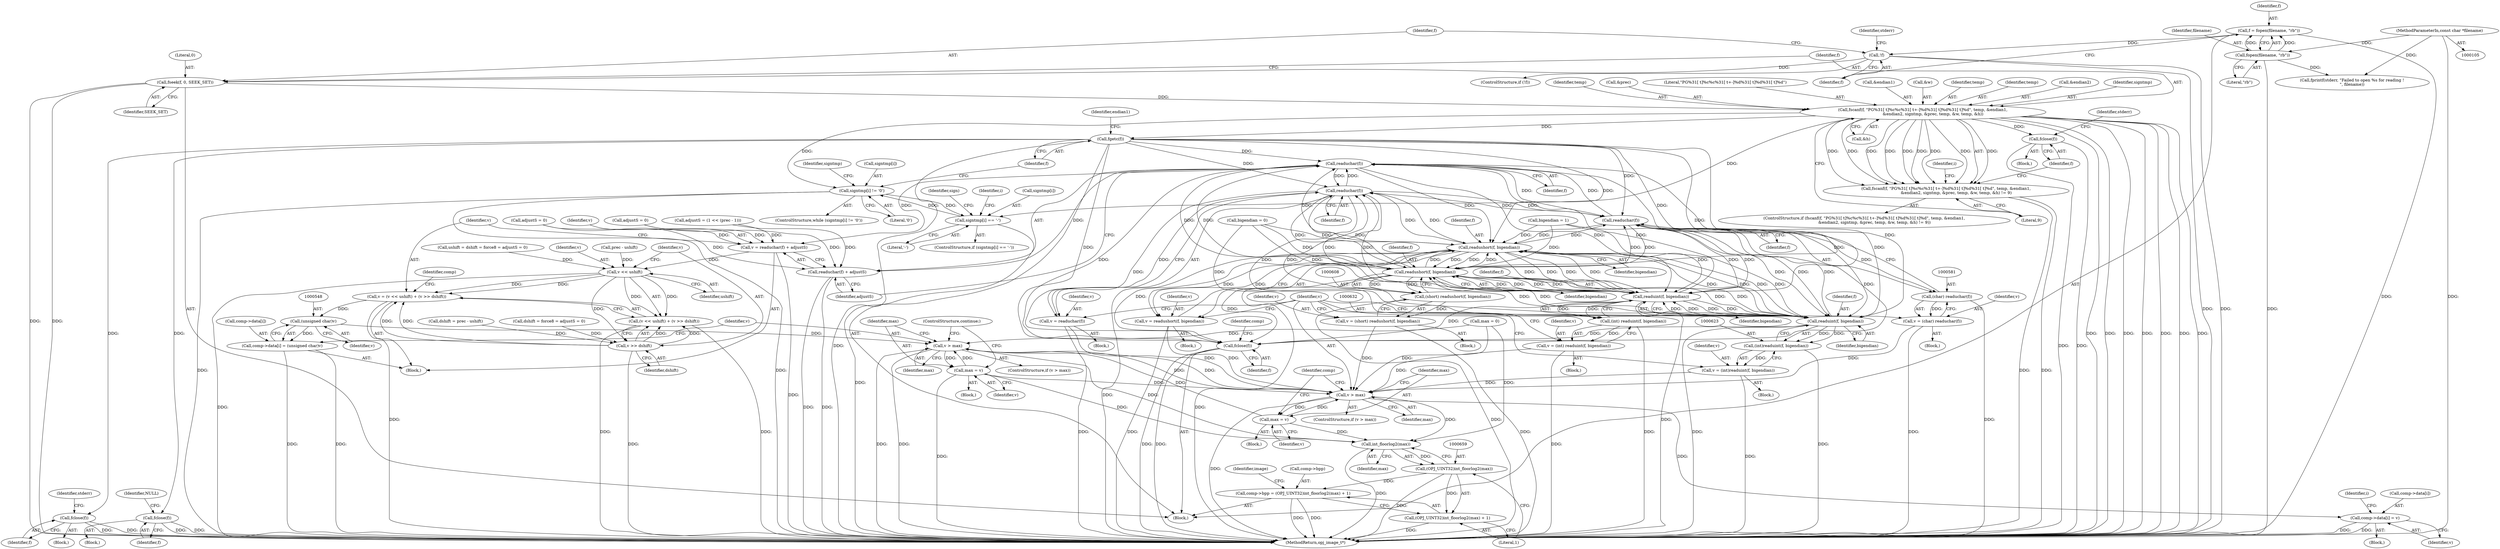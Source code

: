 digraph "0_openjpeg_e5285319229a5d77bf316bb0d3a6cbd3cb8666d9@API" {
"1000175" [label="(Call,fscanf(f, \"PG%31[ \t]%c%c%31[ \t+-]%d%31[ \t]%d%31[ \t]%d\", temp, &endian1,\n                &endian2, signtmp, &prec, temp, &w, temp, &h))"];
"1000169" [label="(Call,fseek(f, 0, SEEK_SET))"];
"1000160" [label="(Call,!f)"];
"1000154" [label="(Call,f = fopen(filename, \"rb\"))"];
"1000156" [label="(Call,fopen(filename, \"rb\"))"];
"1000106" [label="(MethodParameterIn,const char *filename)"];
"1000174" [label="(Call,fscanf(f, \"PG%31[ \t]%c%c%31[ \t+-]%d%31[ \t]%d%31[ \t]%d\", temp, &endian1,\n                &endian2, signtmp, &prec, temp, &w, temp, &h) != 9)"];
"1000194" [label="(Call,fclose(f))"];
"1000208" [label="(Call,signtmp[i] != '\0')"];
"1000215" [label="(Call,signtmp[i] == '-')"];
"1000226" [label="(Call,fgetc(f))"];
"1000255" [label="(Call,fclose(f))"];
"1000470" [label="(Call,fclose(f))"];
"1000529" [label="(Call,readuchar(f))"];
"1000526" [label="(Call,v = readuchar(f) + adjustS)"];
"1000535" [label="(Call,v << ushift)"];
"1000532" [label="(Call,v = (v << ushift) + (v >> dshift))"];
"1000547" [label="(Call,(unsigned char)v)"];
"1000541" [label="(Call,comp->data[i] = (unsigned char)v)"];
"1000551" [label="(Call,v > max)"];
"1000555" [label="(Call,max = v)"];
"1000637" [label="(Call,v > max)"];
"1000641" [label="(Call,max = v)"];
"1000660" [label="(Call,int_floorlog2(max))"];
"1000658" [label="(Call,(OPJ_UINT32)int_floorlog2(max))"];
"1000653" [label="(Call,comp->bpp = (OPJ_UINT32)int_floorlog2(max) + 1)"];
"1000657" [label="(Call,(OPJ_UINT32)int_floorlog2(max) + 1)"];
"1000644" [label="(Call,comp->data[i] = v)"];
"1000534" [label="(Call,(v << ushift) + (v >> dshift))"];
"1000538" [label="(Call,v >> dshift)"];
"1000528" [label="(Call,readuchar(f) + adjustS)"];
"1000574" [label="(Call,readuchar(f))"];
"1000572" [label="(Call,v = readuchar(f))"];
"1000582" [label="(Call,readuchar(f))"];
"1000580" [label="(Call,(char) readuchar(f))"];
"1000578" [label="(Call,v = (char) readuchar(f))"];
"1000600" [label="(Call,readushort(f, bigendian))"];
"1000598" [label="(Call,v = readushort(f, bigendian))"];
"1000609" [label="(Call,readushort(f, bigendian))"];
"1000607" [label="(Call,(short) readushort(f, bigendian))"];
"1000605" [label="(Call,v = (short) readushort(f, bigendian))"];
"1000624" [label="(Call,readuint(f, bigendian))"];
"1000622" [label="(Call,(int)readuint(f, bigendian))"];
"1000620" [label="(Call,v = (int)readuint(f, bigendian))"];
"1000633" [label="(Call,readuint(f, bigendian))"];
"1000631" [label="(Call,(int) readuint(f, bigendian))"];
"1000629" [label="(Call,v = (int) readuint(f, bigendian))"];
"1000651" [label="(Call,fclose(f))"];
"1000556" [label="(Identifier,max)"];
"1000635" [label="(Identifier,bigendian)"];
"1000386" [label="(Call,prec - ushift)"];
"1000526" [label="(Call,v = readuchar(f) + adjustS)"];
"1000422" [label="(Call,adjustS = 0)"];
"1000555" [label="(Call,max = v)"];
"1000621" [label="(Identifier,v)"];
"1000173" [label="(ControlStructure,if (fscanf(f, \"PG%31[ \t]%c%c%31[ \t+-]%d%31[ \t]%d%31[ \t]%d\", temp, &endian1,\n                &endian2, signtmp, &prec, temp, &w, temp, &h) != 9))"];
"1000633" [label="(Call,readuint(f, bigendian))"];
"1000177" [label="(Literal,\"PG%31[ \t]%c%c%31[ \t+-]%d%31[ \t]%d%31[ \t]%d\")"];
"1000607" [label="(Call,(short) readushort(f, bigendian))"];
"1000254" [label="(Block,)"];
"1000527" [label="(Identifier,v)"];
"1000575" [label="(Identifier,f)"];
"1000647" [label="(Identifier,comp)"];
"1000642" [label="(Identifier,max)"];
"1000256" [label="(Identifier,f)"];
"1000580" [label="(Call,(char) readuchar(f))"];
"1000662" [label="(Literal,1)"];
"1000624" [label="(Call,readuint(f, bigendian))"];
"1000231" [label="(Identifier,endian1)"];
"1000534" [label="(Call,(v << ushift) + (v >> dshift))"];
"1000628" [label="(Block,)"];
"1000171" [label="(Literal,0)"];
"1000599" [label="(Identifier,v)"];
"1000175" [label="(Call,fscanf(f, \"PG%31[ \t]%c%c%31[ \t+-]%d%31[ \t]%d%31[ \t]%d\", temp, &endian1,\n                &endian2, signtmp, &prec, temp, &w, temp, &h))"];
"1000611" [label="(Identifier,bigendian)"];
"1000620" [label="(Call,v = (int)readuint(f, bigendian))"];
"1000184" [label="(Call,&prec)"];
"1000192" [label="(Literal,9)"];
"1000643" [label="(Identifier,v)"];
"1000255" [label="(Call,fclose(f))"];
"1000652" [label="(Identifier,f)"];
"1000470" [label="(Call,fclose(f))"];
"1000605" [label="(Call,v = (short) readushort(f, bigendian))"];
"1000528" [label="(Call,readuchar(f) + adjustS)"];
"1000174" [label="(Call,fscanf(f, \"PG%31[ \t]%c%c%31[ \t+-]%d%31[ \t]%d%31[ \t]%d\", temp, &endian1,\n                &endian2, signtmp, &prec, temp, &w, temp, &h) != 9)"];
"1000631" [label="(Call,(int) readuint(f, bigendian))"];
"1000660" [label="(Call,int_floorlog2(max))"];
"1000541" [label="(Call,comp->data[i] = (unsigned char)v)"];
"1000639" [label="(Identifier,max)"];
"1000159" [label="(ControlStructure,if (!f))"];
"1000194" [label="(Call,fclose(f))"];
"1000384" [label="(Call,dshift = prec - ushift)"];
"1000629" [label="(Call,v = (int) readuint(f, bigendian))"];
"1000208" [label="(Call,signtmp[i] != '\0')"];
"1000557" [label="(Identifier,v)"];
"1000536" [label="(Identifier,v)"];
"1000535" [label="(Call,v << ushift)"];
"1000214" [label="(ControlStructure,if (signtmp[i] == '-'))"];
"1000164" [label="(Identifier,stderr)"];
"1000193" [label="(Block,)"];
"1000151" [label="(Call,max = 0)"];
"1000172" [label="(Identifier,SEEK_SET)"];
"1000190" [label="(Call,&h)"];
"1000156" [label="(Call,fopen(filename, \"rb\"))"];
"1000544" [label="(Identifier,comp)"];
"1000170" [label="(Identifier,f)"];
"1000217" [label="(Identifier,signtmp)"];
"1000155" [label="(Identifier,f)"];
"1000469" [label="(Block,)"];
"1000540" [label="(Identifier,dshift)"];
"1000176" [label="(Identifier,f)"];
"1000531" [label="(Identifier,adjustS)"];
"1000158" [label="(Literal,\"rb\")"];
"1000202" [label="(Identifier,i)"];
"1000418" [label="(Call,dshift = force8 = adjustS = 0)"];
"1000574" [label="(Call,readuchar(f))"];
"1000250" [label="(Call,bigendian = 0)"];
"1000582" [label="(Call,readuchar(f))"];
"1000655" [label="(Identifier,comp)"];
"1000179" [label="(Call,&endian1)"];
"1000521" [label="(Block,)"];
"1000653" [label="(Call,comp->bpp = (OPJ_UINT32)int_floorlog2(max) + 1)"];
"1000539" [label="(Identifier,v)"];
"1000553" [label="(Identifier,max)"];
"1000604" [label="(Block,)"];
"1000207" [label="(ControlStructure,while (signtmp[i] != '\0'))"];
"1000195" [label="(Identifier,f)"];
"1000665" [label="(MethodReturn,opj_image_t*)"];
"1000551" [label="(Call,v > max)"];
"1000610" [label="(Identifier,f)"];
"1000600" [label="(Call,readushort(f, bigendian))"];
"1000258" [label="(Identifier,stderr)"];
"1000533" [label="(Identifier,v)"];
"1000554" [label="(Block,)"];
"1000226" [label="(Call,fgetc(f))"];
"1000532" [label="(Call,v = (v << ushift) + (v >> dshift))"];
"1000222" [label="(Identifier,sign)"];
"1000225" [label="(Identifier,i)"];
"1000619" [label="(Block,)"];
"1000187" [label="(Call,&w)"];
"1000538" [label="(Call,v >> dshift)"];
"1000630" [label="(Identifier,v)"];
"1000403" [label="(Call,adjustS = 0)"];
"1000637" [label="(Call,v > max)"];
"1000641" [label="(Call,max = v)"];
"1000550" [label="(ControlStructure,if (v > max))"];
"1000160" [label="(Call,!f)"];
"1000598" [label="(Call,v = readushort(f, bigendian))"];
"1000189" [label="(Identifier,temp)"];
"1000634" [label="(Identifier,f)"];
"1000106" [label="(MethodParameterIn,const char *filename)"];
"1000169" [label="(Call,fseek(f, 0, SEEK_SET))"];
"1000161" [label="(Identifier,f)"];
"1000609" [label="(Call,readushort(f, bigendian))"];
"1000640" [label="(Block,)"];
"1000626" [label="(Identifier,bigendian)"];
"1000597" [label="(Block,)"];
"1000552" [label="(Identifier,v)"];
"1000154" [label="(Call,f = fopen(filename, \"rb\"))"];
"1000577" [label="(Block,)"];
"1000645" [label="(Call,comp->data[i])"];
"1000651" [label="(Call,fclose(f))"];
"1000186" [label="(Identifier,temp)"];
"1000542" [label="(Call,comp->data[i])"];
"1000547" [label="(Call,(unsigned char)v)"];
"1000602" [label="(Identifier,bigendian)"];
"1000549" [label="(Identifier,v)"];
"1000579" [label="(Identifier,v)"];
"1000163" [label="(Call,fprintf(stderr, \"Failed to open %s for reading !\n\", filename))"];
"1000558" [label="(ControlStructure,continue;)"];
"1000216" [label="(Call,signtmp[i])"];
"1000237" [label="(Call,bigendian = 1)"];
"1000622" [label="(Call,(int)readuint(f, bigendian))"];
"1000209" [label="(Call,signtmp[i])"];
"1000212" [label="(Literal,'\0')"];
"1000530" [label="(Identifier,f)"];
"1000572" [label="(Call,v = readuchar(f))"];
"1000197" [label="(Identifier,stderr)"];
"1000661" [label="(Identifier,max)"];
"1000215" [label="(Call,signtmp[i] == '-')"];
"1000537" [label="(Identifier,ushift)"];
"1000473" [label="(Identifier,NULL)"];
"1000520" [label="(Identifier,i)"];
"1000601" [label="(Identifier,f)"];
"1000181" [label="(Call,&endian2)"];
"1000571" [label="(Block,)"];
"1000658" [label="(Call,(OPJ_UINT32)int_floorlog2(max))"];
"1000650" [label="(Identifier,v)"];
"1000625" [label="(Identifier,f)"];
"1000638" [label="(Identifier,v)"];
"1000219" [label="(Literal,'-')"];
"1000183" [label="(Identifier,signtmp)"];
"1000394" [label="(Call,adjustS = (1 << (prec - 1)))"];
"1000636" [label="(ControlStructure,if (v > max))"];
"1000227" [label="(Identifier,f)"];
"1000654" [label="(Call,comp->bpp)"];
"1000578" [label="(Call,v = (char) readuchar(f))"];
"1000416" [label="(Call,ushift = dshift = force8 = adjustS = 0)"];
"1000573" [label="(Identifier,v)"];
"1000606" [label="(Identifier,v)"];
"1000529" [label="(Call,readuchar(f))"];
"1000644" [label="(Call,comp->data[i] = v)"];
"1000471" [label="(Identifier,f)"];
"1000178" [label="(Identifier,temp)"];
"1000108" [label="(Block,)"];
"1000583" [label="(Identifier,f)"];
"1000525" [label="(Block,)"];
"1000157" [label="(Identifier,filename)"];
"1000664" [label="(Identifier,image)"];
"1000657" [label="(Call,(OPJ_UINT32)int_floorlog2(max) + 1)"];
"1000175" -> "1000174"  [label="AST: "];
"1000175" -> "1000190"  [label="CFG: "];
"1000176" -> "1000175"  [label="AST: "];
"1000177" -> "1000175"  [label="AST: "];
"1000178" -> "1000175"  [label="AST: "];
"1000179" -> "1000175"  [label="AST: "];
"1000181" -> "1000175"  [label="AST: "];
"1000183" -> "1000175"  [label="AST: "];
"1000184" -> "1000175"  [label="AST: "];
"1000186" -> "1000175"  [label="AST: "];
"1000187" -> "1000175"  [label="AST: "];
"1000189" -> "1000175"  [label="AST: "];
"1000190" -> "1000175"  [label="AST: "];
"1000192" -> "1000175"  [label="CFG: "];
"1000175" -> "1000665"  [label="DDG: "];
"1000175" -> "1000665"  [label="DDG: "];
"1000175" -> "1000665"  [label="DDG: "];
"1000175" -> "1000665"  [label="DDG: "];
"1000175" -> "1000665"  [label="DDG: "];
"1000175" -> "1000665"  [label="DDG: "];
"1000175" -> "1000665"  [label="DDG: "];
"1000175" -> "1000174"  [label="DDG: "];
"1000175" -> "1000174"  [label="DDG: "];
"1000175" -> "1000174"  [label="DDG: "];
"1000175" -> "1000174"  [label="DDG: "];
"1000175" -> "1000174"  [label="DDG: "];
"1000175" -> "1000174"  [label="DDG: "];
"1000175" -> "1000174"  [label="DDG: "];
"1000175" -> "1000174"  [label="DDG: "];
"1000175" -> "1000174"  [label="DDG: "];
"1000169" -> "1000175"  [label="DDG: "];
"1000175" -> "1000194"  [label="DDG: "];
"1000175" -> "1000208"  [label="DDG: "];
"1000175" -> "1000215"  [label="DDG: "];
"1000175" -> "1000226"  [label="DDG: "];
"1000169" -> "1000108"  [label="AST: "];
"1000169" -> "1000172"  [label="CFG: "];
"1000170" -> "1000169"  [label="AST: "];
"1000171" -> "1000169"  [label="AST: "];
"1000172" -> "1000169"  [label="AST: "];
"1000176" -> "1000169"  [label="CFG: "];
"1000169" -> "1000665"  [label="DDG: "];
"1000169" -> "1000665"  [label="DDG: "];
"1000160" -> "1000169"  [label="DDG: "];
"1000160" -> "1000159"  [label="AST: "];
"1000160" -> "1000161"  [label="CFG: "];
"1000161" -> "1000160"  [label="AST: "];
"1000164" -> "1000160"  [label="CFG: "];
"1000170" -> "1000160"  [label="CFG: "];
"1000160" -> "1000665"  [label="DDG: "];
"1000160" -> "1000665"  [label="DDG: "];
"1000154" -> "1000160"  [label="DDG: "];
"1000154" -> "1000108"  [label="AST: "];
"1000154" -> "1000156"  [label="CFG: "];
"1000155" -> "1000154"  [label="AST: "];
"1000156" -> "1000154"  [label="AST: "];
"1000161" -> "1000154"  [label="CFG: "];
"1000154" -> "1000665"  [label="DDG: "];
"1000156" -> "1000154"  [label="DDG: "];
"1000156" -> "1000154"  [label="DDG: "];
"1000156" -> "1000158"  [label="CFG: "];
"1000157" -> "1000156"  [label="AST: "];
"1000158" -> "1000156"  [label="AST: "];
"1000156" -> "1000665"  [label="DDG: "];
"1000106" -> "1000156"  [label="DDG: "];
"1000156" -> "1000163"  [label="DDG: "];
"1000106" -> "1000105"  [label="AST: "];
"1000106" -> "1000665"  [label="DDG: "];
"1000106" -> "1000163"  [label="DDG: "];
"1000174" -> "1000173"  [label="AST: "];
"1000174" -> "1000192"  [label="CFG: "];
"1000192" -> "1000174"  [label="AST: "];
"1000195" -> "1000174"  [label="CFG: "];
"1000202" -> "1000174"  [label="CFG: "];
"1000174" -> "1000665"  [label="DDG: "];
"1000174" -> "1000665"  [label="DDG: "];
"1000194" -> "1000193"  [label="AST: "];
"1000194" -> "1000195"  [label="CFG: "];
"1000195" -> "1000194"  [label="AST: "];
"1000197" -> "1000194"  [label="CFG: "];
"1000194" -> "1000665"  [label="DDG: "];
"1000194" -> "1000665"  [label="DDG: "];
"1000208" -> "1000207"  [label="AST: "];
"1000208" -> "1000212"  [label="CFG: "];
"1000209" -> "1000208"  [label="AST: "];
"1000212" -> "1000208"  [label="AST: "];
"1000217" -> "1000208"  [label="CFG: "];
"1000227" -> "1000208"  [label="CFG: "];
"1000208" -> "1000665"  [label="DDG: "];
"1000208" -> "1000665"  [label="DDG: "];
"1000215" -> "1000208"  [label="DDG: "];
"1000208" -> "1000215"  [label="DDG: "];
"1000215" -> "1000214"  [label="AST: "];
"1000215" -> "1000219"  [label="CFG: "];
"1000216" -> "1000215"  [label="AST: "];
"1000219" -> "1000215"  [label="AST: "];
"1000222" -> "1000215"  [label="CFG: "];
"1000225" -> "1000215"  [label="CFG: "];
"1000215" -> "1000665"  [label="DDG: "];
"1000226" -> "1000108"  [label="AST: "];
"1000226" -> "1000227"  [label="CFG: "];
"1000227" -> "1000226"  [label="AST: "];
"1000231" -> "1000226"  [label="CFG: "];
"1000226" -> "1000665"  [label="DDG: "];
"1000226" -> "1000255"  [label="DDG: "];
"1000226" -> "1000470"  [label="DDG: "];
"1000226" -> "1000529"  [label="DDG: "];
"1000226" -> "1000574"  [label="DDG: "];
"1000226" -> "1000582"  [label="DDG: "];
"1000226" -> "1000600"  [label="DDG: "];
"1000226" -> "1000609"  [label="DDG: "];
"1000226" -> "1000624"  [label="DDG: "];
"1000226" -> "1000633"  [label="DDG: "];
"1000226" -> "1000651"  [label="DDG: "];
"1000255" -> "1000254"  [label="AST: "];
"1000255" -> "1000256"  [label="CFG: "];
"1000256" -> "1000255"  [label="AST: "];
"1000258" -> "1000255"  [label="CFG: "];
"1000255" -> "1000665"  [label="DDG: "];
"1000255" -> "1000665"  [label="DDG: "];
"1000470" -> "1000469"  [label="AST: "];
"1000470" -> "1000471"  [label="CFG: "];
"1000471" -> "1000470"  [label="AST: "];
"1000473" -> "1000470"  [label="CFG: "];
"1000470" -> "1000665"  [label="DDG: "];
"1000470" -> "1000665"  [label="DDG: "];
"1000529" -> "1000528"  [label="AST: "];
"1000529" -> "1000530"  [label="CFG: "];
"1000530" -> "1000529"  [label="AST: "];
"1000531" -> "1000529"  [label="CFG: "];
"1000529" -> "1000526"  [label="DDG: "];
"1000529" -> "1000528"  [label="DDG: "];
"1000574" -> "1000529"  [label="DDG: "];
"1000582" -> "1000529"  [label="DDG: "];
"1000609" -> "1000529"  [label="DDG: "];
"1000624" -> "1000529"  [label="DDG: "];
"1000633" -> "1000529"  [label="DDG: "];
"1000600" -> "1000529"  [label="DDG: "];
"1000529" -> "1000574"  [label="DDG: "];
"1000529" -> "1000582"  [label="DDG: "];
"1000529" -> "1000600"  [label="DDG: "];
"1000529" -> "1000609"  [label="DDG: "];
"1000529" -> "1000624"  [label="DDG: "];
"1000529" -> "1000633"  [label="DDG: "];
"1000529" -> "1000651"  [label="DDG: "];
"1000526" -> "1000525"  [label="AST: "];
"1000526" -> "1000528"  [label="CFG: "];
"1000527" -> "1000526"  [label="AST: "];
"1000528" -> "1000526"  [label="AST: "];
"1000533" -> "1000526"  [label="CFG: "];
"1000526" -> "1000665"  [label="DDG: "];
"1000403" -> "1000526"  [label="DDG: "];
"1000422" -> "1000526"  [label="DDG: "];
"1000394" -> "1000526"  [label="DDG: "];
"1000526" -> "1000535"  [label="DDG: "];
"1000535" -> "1000534"  [label="AST: "];
"1000535" -> "1000537"  [label="CFG: "];
"1000536" -> "1000535"  [label="AST: "];
"1000537" -> "1000535"  [label="AST: "];
"1000539" -> "1000535"  [label="CFG: "];
"1000535" -> "1000665"  [label="DDG: "];
"1000535" -> "1000532"  [label="DDG: "];
"1000535" -> "1000532"  [label="DDG: "];
"1000535" -> "1000534"  [label="DDG: "];
"1000535" -> "1000534"  [label="DDG: "];
"1000386" -> "1000535"  [label="DDG: "];
"1000416" -> "1000535"  [label="DDG: "];
"1000535" -> "1000538"  [label="DDG: "];
"1000532" -> "1000525"  [label="AST: "];
"1000532" -> "1000534"  [label="CFG: "];
"1000533" -> "1000532"  [label="AST: "];
"1000534" -> "1000532"  [label="AST: "];
"1000544" -> "1000532"  [label="CFG: "];
"1000532" -> "1000665"  [label="DDG: "];
"1000538" -> "1000532"  [label="DDG: "];
"1000538" -> "1000532"  [label="DDG: "];
"1000532" -> "1000547"  [label="DDG: "];
"1000547" -> "1000541"  [label="AST: "];
"1000547" -> "1000549"  [label="CFG: "];
"1000548" -> "1000547"  [label="AST: "];
"1000549" -> "1000547"  [label="AST: "];
"1000541" -> "1000547"  [label="CFG: "];
"1000547" -> "1000541"  [label="DDG: "];
"1000547" -> "1000551"  [label="DDG: "];
"1000541" -> "1000525"  [label="AST: "];
"1000542" -> "1000541"  [label="AST: "];
"1000552" -> "1000541"  [label="CFG: "];
"1000541" -> "1000665"  [label="DDG: "];
"1000541" -> "1000665"  [label="DDG: "];
"1000551" -> "1000550"  [label="AST: "];
"1000551" -> "1000553"  [label="CFG: "];
"1000552" -> "1000551"  [label="AST: "];
"1000553" -> "1000551"  [label="AST: "];
"1000556" -> "1000551"  [label="CFG: "];
"1000558" -> "1000551"  [label="CFG: "];
"1000551" -> "1000665"  [label="DDG: "];
"1000551" -> "1000665"  [label="DDG: "];
"1000637" -> "1000551"  [label="DDG: "];
"1000151" -> "1000551"  [label="DDG: "];
"1000555" -> "1000551"  [label="DDG: "];
"1000641" -> "1000551"  [label="DDG: "];
"1000551" -> "1000555"  [label="DDG: "];
"1000551" -> "1000637"  [label="DDG: "];
"1000551" -> "1000660"  [label="DDG: "];
"1000555" -> "1000554"  [label="AST: "];
"1000555" -> "1000557"  [label="CFG: "];
"1000556" -> "1000555"  [label="AST: "];
"1000557" -> "1000555"  [label="AST: "];
"1000558" -> "1000555"  [label="CFG: "];
"1000555" -> "1000665"  [label="DDG: "];
"1000555" -> "1000637"  [label="DDG: "];
"1000555" -> "1000660"  [label="DDG: "];
"1000637" -> "1000636"  [label="AST: "];
"1000637" -> "1000639"  [label="CFG: "];
"1000638" -> "1000637"  [label="AST: "];
"1000639" -> "1000637"  [label="AST: "];
"1000642" -> "1000637"  [label="CFG: "];
"1000647" -> "1000637"  [label="CFG: "];
"1000637" -> "1000665"  [label="DDG: "];
"1000578" -> "1000637"  [label="DDG: "];
"1000629" -> "1000637"  [label="DDG: "];
"1000598" -> "1000637"  [label="DDG: "];
"1000620" -> "1000637"  [label="DDG: "];
"1000605" -> "1000637"  [label="DDG: "];
"1000572" -> "1000637"  [label="DDG: "];
"1000151" -> "1000637"  [label="DDG: "];
"1000641" -> "1000637"  [label="DDG: "];
"1000637" -> "1000641"  [label="DDG: "];
"1000637" -> "1000644"  [label="DDG: "];
"1000637" -> "1000660"  [label="DDG: "];
"1000641" -> "1000640"  [label="AST: "];
"1000641" -> "1000643"  [label="CFG: "];
"1000642" -> "1000641"  [label="AST: "];
"1000643" -> "1000641"  [label="AST: "];
"1000647" -> "1000641"  [label="CFG: "];
"1000641" -> "1000660"  [label="DDG: "];
"1000660" -> "1000658"  [label="AST: "];
"1000660" -> "1000661"  [label="CFG: "];
"1000661" -> "1000660"  [label="AST: "];
"1000658" -> "1000660"  [label="CFG: "];
"1000660" -> "1000665"  [label="DDG: "];
"1000660" -> "1000658"  [label="DDG: "];
"1000151" -> "1000660"  [label="DDG: "];
"1000658" -> "1000657"  [label="AST: "];
"1000659" -> "1000658"  [label="AST: "];
"1000662" -> "1000658"  [label="CFG: "];
"1000658" -> "1000665"  [label="DDG: "];
"1000658" -> "1000653"  [label="DDG: "];
"1000658" -> "1000657"  [label="DDG: "];
"1000653" -> "1000108"  [label="AST: "];
"1000653" -> "1000657"  [label="CFG: "];
"1000654" -> "1000653"  [label="AST: "];
"1000657" -> "1000653"  [label="AST: "];
"1000664" -> "1000653"  [label="CFG: "];
"1000653" -> "1000665"  [label="DDG: "];
"1000653" -> "1000665"  [label="DDG: "];
"1000657" -> "1000662"  [label="CFG: "];
"1000662" -> "1000657"  [label="AST: "];
"1000657" -> "1000665"  [label="DDG: "];
"1000644" -> "1000521"  [label="AST: "];
"1000644" -> "1000650"  [label="CFG: "];
"1000645" -> "1000644"  [label="AST: "];
"1000650" -> "1000644"  [label="AST: "];
"1000520" -> "1000644"  [label="CFG: "];
"1000644" -> "1000665"  [label="DDG: "];
"1000644" -> "1000665"  [label="DDG: "];
"1000534" -> "1000538"  [label="CFG: "];
"1000538" -> "1000534"  [label="AST: "];
"1000534" -> "1000665"  [label="DDG: "];
"1000534" -> "1000665"  [label="DDG: "];
"1000538" -> "1000534"  [label="DDG: "];
"1000538" -> "1000534"  [label="DDG: "];
"1000538" -> "1000540"  [label="CFG: "];
"1000539" -> "1000538"  [label="AST: "];
"1000540" -> "1000538"  [label="AST: "];
"1000538" -> "1000665"  [label="DDG: "];
"1000418" -> "1000538"  [label="DDG: "];
"1000384" -> "1000538"  [label="DDG: "];
"1000528" -> "1000531"  [label="CFG: "];
"1000531" -> "1000528"  [label="AST: "];
"1000528" -> "1000665"  [label="DDG: "];
"1000528" -> "1000665"  [label="DDG: "];
"1000403" -> "1000528"  [label="DDG: "];
"1000422" -> "1000528"  [label="DDG: "];
"1000394" -> "1000528"  [label="DDG: "];
"1000574" -> "1000572"  [label="AST: "];
"1000574" -> "1000575"  [label="CFG: "];
"1000575" -> "1000574"  [label="AST: "];
"1000572" -> "1000574"  [label="CFG: "];
"1000574" -> "1000572"  [label="DDG: "];
"1000582" -> "1000574"  [label="DDG: "];
"1000609" -> "1000574"  [label="DDG: "];
"1000624" -> "1000574"  [label="DDG: "];
"1000633" -> "1000574"  [label="DDG: "];
"1000600" -> "1000574"  [label="DDG: "];
"1000574" -> "1000582"  [label="DDG: "];
"1000574" -> "1000600"  [label="DDG: "];
"1000574" -> "1000609"  [label="DDG: "];
"1000574" -> "1000624"  [label="DDG: "];
"1000574" -> "1000633"  [label="DDG: "];
"1000574" -> "1000651"  [label="DDG: "];
"1000572" -> "1000571"  [label="AST: "];
"1000573" -> "1000572"  [label="AST: "];
"1000638" -> "1000572"  [label="CFG: "];
"1000572" -> "1000665"  [label="DDG: "];
"1000582" -> "1000580"  [label="AST: "];
"1000582" -> "1000583"  [label="CFG: "];
"1000583" -> "1000582"  [label="AST: "];
"1000580" -> "1000582"  [label="CFG: "];
"1000582" -> "1000580"  [label="DDG: "];
"1000609" -> "1000582"  [label="DDG: "];
"1000624" -> "1000582"  [label="DDG: "];
"1000633" -> "1000582"  [label="DDG: "];
"1000600" -> "1000582"  [label="DDG: "];
"1000582" -> "1000600"  [label="DDG: "];
"1000582" -> "1000609"  [label="DDG: "];
"1000582" -> "1000624"  [label="DDG: "];
"1000582" -> "1000633"  [label="DDG: "];
"1000582" -> "1000651"  [label="DDG: "];
"1000580" -> "1000578"  [label="AST: "];
"1000581" -> "1000580"  [label="AST: "];
"1000578" -> "1000580"  [label="CFG: "];
"1000580" -> "1000665"  [label="DDG: "];
"1000580" -> "1000578"  [label="DDG: "];
"1000578" -> "1000577"  [label="AST: "];
"1000579" -> "1000578"  [label="AST: "];
"1000638" -> "1000578"  [label="CFG: "];
"1000578" -> "1000665"  [label="DDG: "];
"1000600" -> "1000598"  [label="AST: "];
"1000600" -> "1000602"  [label="CFG: "];
"1000601" -> "1000600"  [label="AST: "];
"1000602" -> "1000600"  [label="AST: "];
"1000598" -> "1000600"  [label="CFG: "];
"1000600" -> "1000665"  [label="DDG: "];
"1000600" -> "1000598"  [label="DDG: "];
"1000600" -> "1000598"  [label="DDG: "];
"1000609" -> "1000600"  [label="DDG: "];
"1000609" -> "1000600"  [label="DDG: "];
"1000624" -> "1000600"  [label="DDG: "];
"1000624" -> "1000600"  [label="DDG: "];
"1000633" -> "1000600"  [label="DDG: "];
"1000633" -> "1000600"  [label="DDG: "];
"1000250" -> "1000600"  [label="DDG: "];
"1000237" -> "1000600"  [label="DDG: "];
"1000600" -> "1000609"  [label="DDG: "];
"1000600" -> "1000609"  [label="DDG: "];
"1000600" -> "1000624"  [label="DDG: "];
"1000600" -> "1000624"  [label="DDG: "];
"1000600" -> "1000633"  [label="DDG: "];
"1000600" -> "1000633"  [label="DDG: "];
"1000600" -> "1000651"  [label="DDG: "];
"1000598" -> "1000597"  [label="AST: "];
"1000599" -> "1000598"  [label="AST: "];
"1000638" -> "1000598"  [label="CFG: "];
"1000598" -> "1000665"  [label="DDG: "];
"1000609" -> "1000607"  [label="AST: "];
"1000609" -> "1000611"  [label="CFG: "];
"1000610" -> "1000609"  [label="AST: "];
"1000611" -> "1000609"  [label="AST: "];
"1000607" -> "1000609"  [label="CFG: "];
"1000609" -> "1000665"  [label="DDG: "];
"1000609" -> "1000607"  [label="DDG: "];
"1000609" -> "1000607"  [label="DDG: "];
"1000624" -> "1000609"  [label="DDG: "];
"1000624" -> "1000609"  [label="DDG: "];
"1000633" -> "1000609"  [label="DDG: "];
"1000633" -> "1000609"  [label="DDG: "];
"1000250" -> "1000609"  [label="DDG: "];
"1000237" -> "1000609"  [label="DDG: "];
"1000609" -> "1000624"  [label="DDG: "];
"1000609" -> "1000624"  [label="DDG: "];
"1000609" -> "1000633"  [label="DDG: "];
"1000609" -> "1000633"  [label="DDG: "];
"1000609" -> "1000651"  [label="DDG: "];
"1000607" -> "1000605"  [label="AST: "];
"1000608" -> "1000607"  [label="AST: "];
"1000605" -> "1000607"  [label="CFG: "];
"1000607" -> "1000665"  [label="DDG: "];
"1000607" -> "1000605"  [label="DDG: "];
"1000605" -> "1000604"  [label="AST: "];
"1000606" -> "1000605"  [label="AST: "];
"1000638" -> "1000605"  [label="CFG: "];
"1000605" -> "1000665"  [label="DDG: "];
"1000624" -> "1000622"  [label="AST: "];
"1000624" -> "1000626"  [label="CFG: "];
"1000625" -> "1000624"  [label="AST: "];
"1000626" -> "1000624"  [label="AST: "];
"1000622" -> "1000624"  [label="CFG: "];
"1000624" -> "1000665"  [label="DDG: "];
"1000624" -> "1000622"  [label="DDG: "];
"1000624" -> "1000622"  [label="DDG: "];
"1000633" -> "1000624"  [label="DDG: "];
"1000633" -> "1000624"  [label="DDG: "];
"1000250" -> "1000624"  [label="DDG: "];
"1000237" -> "1000624"  [label="DDG: "];
"1000624" -> "1000633"  [label="DDG: "];
"1000624" -> "1000633"  [label="DDG: "];
"1000624" -> "1000651"  [label="DDG: "];
"1000622" -> "1000620"  [label="AST: "];
"1000623" -> "1000622"  [label="AST: "];
"1000620" -> "1000622"  [label="CFG: "];
"1000622" -> "1000665"  [label="DDG: "];
"1000622" -> "1000620"  [label="DDG: "];
"1000620" -> "1000619"  [label="AST: "];
"1000621" -> "1000620"  [label="AST: "];
"1000638" -> "1000620"  [label="CFG: "];
"1000620" -> "1000665"  [label="DDG: "];
"1000633" -> "1000631"  [label="AST: "];
"1000633" -> "1000635"  [label="CFG: "];
"1000634" -> "1000633"  [label="AST: "];
"1000635" -> "1000633"  [label="AST: "];
"1000631" -> "1000633"  [label="CFG: "];
"1000633" -> "1000665"  [label="DDG: "];
"1000633" -> "1000631"  [label="DDG: "];
"1000633" -> "1000631"  [label="DDG: "];
"1000250" -> "1000633"  [label="DDG: "];
"1000237" -> "1000633"  [label="DDG: "];
"1000633" -> "1000651"  [label="DDG: "];
"1000631" -> "1000629"  [label="AST: "];
"1000632" -> "1000631"  [label="AST: "];
"1000629" -> "1000631"  [label="CFG: "];
"1000631" -> "1000665"  [label="DDG: "];
"1000631" -> "1000629"  [label="DDG: "];
"1000629" -> "1000628"  [label="AST: "];
"1000630" -> "1000629"  [label="AST: "];
"1000638" -> "1000629"  [label="CFG: "];
"1000629" -> "1000665"  [label="DDG: "];
"1000651" -> "1000108"  [label="AST: "];
"1000651" -> "1000652"  [label="CFG: "];
"1000652" -> "1000651"  [label="AST: "];
"1000655" -> "1000651"  [label="CFG: "];
"1000651" -> "1000665"  [label="DDG: "];
"1000651" -> "1000665"  [label="DDG: "];
}
